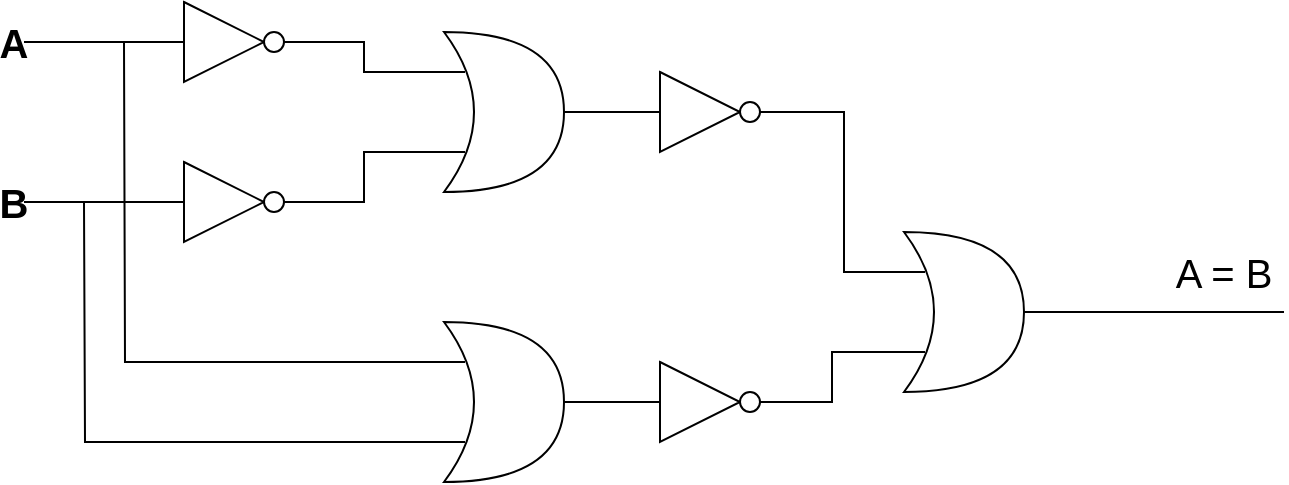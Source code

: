 <mxfile version="20.7.4" type="device" pages="2"><diagram id="UeJQ8WQaOZdeZldJ_43X" name="Page-1"><mxGraphModel dx="660" dy="916" grid="1" gridSize="10" guides="1" tooltips="1" connect="1" arrows="1" fold="1" page="1" pageScale="1" pageWidth="827" pageHeight="1169" math="0" shadow="0"><root><mxCell id="0"/><mxCell id="1" parent="0"/><mxCell id="whjdtGeLdz_zLjk0qqME-23" style="edgeStyle=orthogonalEdgeStyle;rounded=0;orthogonalLoop=1;jettySize=auto;html=1;entryX=0;entryY=0.5;entryDx=0;entryDy=0;endArrow=none;endFill=0;" edge="1" parent="1" source="whjdtGeLdz_zLjk0qqME-2" target="whjdtGeLdz_zLjk0qqME-10"><mxGeometry relative="1" as="geometry"/></mxCell><mxCell id="whjdtGeLdz_zLjk0qqME-2" value="&lt;font style=&quot;font-size: 20px;&quot;&gt;&lt;b&gt;A&lt;/b&gt;&lt;/font&gt;" style="text;html=1;strokeColor=none;fillColor=none;align=center;verticalAlign=middle;whiteSpace=wrap;rounded=0;" vertex="1" parent="1"><mxGeometry x="60" y="575" width="10" height="30" as="geometry"/></mxCell><mxCell id="whjdtGeLdz_zLjk0qqME-28" style="edgeStyle=orthogonalEdgeStyle;rounded=0;orthogonalLoop=1;jettySize=auto;html=1;endArrow=none;endFill=0;" edge="1" parent="1" source="whjdtGeLdz_zLjk0qqME-4" target="whjdtGeLdz_zLjk0qqME-14"><mxGeometry relative="1" as="geometry"/></mxCell><mxCell id="whjdtGeLdz_zLjk0qqME-4" value="&lt;font style=&quot;font-size: 20px;&quot;&gt;&lt;b&gt;B&lt;/b&gt;&lt;/font&gt;" style="text;html=1;strokeColor=none;fillColor=none;align=center;verticalAlign=middle;whiteSpace=wrap;rounded=0;" vertex="1" parent="1"><mxGeometry x="60" y="655" width="10" height="30" as="geometry"/></mxCell><mxCell id="whjdtGeLdz_zLjk0qqME-7" style="edgeStyle=orthogonalEdgeStyle;rounded=0;orthogonalLoop=1;jettySize=auto;html=1;fontSize=20;endArrow=none;endFill=0;" edge="1" parent="1" source="whjdtGeLdz_zLjk0qqME-8"><mxGeometry relative="1" as="geometry"><mxPoint x="700" y="725" as="targetPoint"/><Array as="points"><mxPoint x="680" y="725"/><mxPoint x="680" y="725"/></Array></mxGeometry></mxCell><mxCell id="whjdtGeLdz_zLjk0qqME-8" value="" style="shape=xor;whiteSpace=wrap;html=1;fontSize=20;" vertex="1" parent="1"><mxGeometry x="510" y="685" width="60" height="80" as="geometry"/></mxCell><mxCell id="whjdtGeLdz_zLjk0qqME-10" value="" style="triangle;whiteSpace=wrap;html=1;fontSize=20;" vertex="1" parent="1"><mxGeometry x="150" y="570" width="40" height="40" as="geometry"/></mxCell><mxCell id="whjdtGeLdz_zLjk0qqME-35" style="edgeStyle=orthogonalEdgeStyle;rounded=0;orthogonalLoop=1;jettySize=auto;html=1;entryX=0.175;entryY=0.25;entryDx=0;entryDy=0;entryPerimeter=0;endArrow=none;endFill=0;" edge="1" parent="1" source="whjdtGeLdz_zLjk0qqME-12" target="whjdtGeLdz_zLjk0qqME-33"><mxGeometry relative="1" as="geometry"/></mxCell><mxCell id="whjdtGeLdz_zLjk0qqME-12" value="" style="ellipse;whiteSpace=wrap;html=1;aspect=fixed;fontSize=20;" vertex="1" parent="1"><mxGeometry x="190" y="585" width="10" height="10" as="geometry"/></mxCell><mxCell id="whjdtGeLdz_zLjk0qqME-14" value="" style="triangle;whiteSpace=wrap;html=1;fontSize=20;" vertex="1" parent="1"><mxGeometry x="150" y="650" width="40" height="40" as="geometry"/></mxCell><mxCell id="whjdtGeLdz_zLjk0qqME-36" style="edgeStyle=orthogonalEdgeStyle;rounded=0;orthogonalLoop=1;jettySize=auto;html=1;entryX=0.175;entryY=0.75;entryDx=0;entryDy=0;entryPerimeter=0;endArrow=none;endFill=0;" edge="1" parent="1" source="whjdtGeLdz_zLjk0qqME-16" target="whjdtGeLdz_zLjk0qqME-33"><mxGeometry relative="1" as="geometry"/></mxCell><mxCell id="whjdtGeLdz_zLjk0qqME-16" value="" style="ellipse;whiteSpace=wrap;html=1;aspect=fixed;fontSize=20;" vertex="1" parent="1"><mxGeometry x="190" y="665" width="10" height="10" as="geometry"/></mxCell><mxCell id="whjdtGeLdz_zLjk0qqME-19" value="A = B" style="text;html=1;strokeColor=none;fillColor=none;align=center;verticalAlign=middle;whiteSpace=wrap;rounded=0;fontSize=20;" vertex="1" parent="1"><mxGeometry x="640" y="690" width="60" height="30" as="geometry"/></mxCell><mxCell id="whjdtGeLdz_zLjk0qqME-49" style="edgeStyle=orthogonalEdgeStyle;rounded=0;orthogonalLoop=1;jettySize=auto;html=1;endArrow=none;endFill=0;" edge="1" parent="1" source="whjdtGeLdz_zLjk0qqME-33" target="whjdtGeLdz_zLjk0qqME-45"><mxGeometry relative="1" as="geometry"/></mxCell><mxCell id="whjdtGeLdz_zLjk0qqME-33" value="" style="shape=xor;whiteSpace=wrap;html=1;" vertex="1" parent="1"><mxGeometry x="280" y="585" width="60" height="80" as="geometry"/></mxCell><mxCell id="whjdtGeLdz_zLjk0qqME-42" style="edgeStyle=orthogonalEdgeStyle;rounded=0;orthogonalLoop=1;jettySize=auto;html=1;endArrow=none;endFill=0;exitX=0.175;exitY=0.25;exitDx=0;exitDy=0;exitPerimeter=0;" edge="1" parent="1" source="whjdtGeLdz_zLjk0qqME-34"><mxGeometry relative="1" as="geometry"><mxPoint x="120" y="590" as="targetPoint"/></mxGeometry></mxCell><mxCell id="whjdtGeLdz_zLjk0qqME-43" style="edgeStyle=orthogonalEdgeStyle;rounded=0;orthogonalLoop=1;jettySize=auto;html=1;endArrow=none;endFill=0;exitX=0.175;exitY=0.75;exitDx=0;exitDy=0;exitPerimeter=0;" edge="1" parent="1" source="whjdtGeLdz_zLjk0qqME-34"><mxGeometry relative="1" as="geometry"><mxPoint x="100" y="670" as="targetPoint"/></mxGeometry></mxCell><mxCell id="whjdtGeLdz_zLjk0qqME-50" style="edgeStyle=orthogonalEdgeStyle;rounded=0;orthogonalLoop=1;jettySize=auto;html=1;endArrow=none;endFill=0;" edge="1" parent="1" source="whjdtGeLdz_zLjk0qqME-34" target="whjdtGeLdz_zLjk0qqME-47"><mxGeometry relative="1" as="geometry"/></mxCell><mxCell id="whjdtGeLdz_zLjk0qqME-34" value="" style="shape=xor;whiteSpace=wrap;html=1;" vertex="1" parent="1"><mxGeometry x="280" y="730" width="60" height="80" as="geometry"/></mxCell><mxCell id="whjdtGeLdz_zLjk0qqME-45" value="" style="triangle;whiteSpace=wrap;html=1;fontSize=20;" vertex="1" parent="1"><mxGeometry x="388" y="605" width="40" height="40" as="geometry"/></mxCell><mxCell id="whjdtGeLdz_zLjk0qqME-52" style="edgeStyle=orthogonalEdgeStyle;rounded=0;orthogonalLoop=1;jettySize=auto;html=1;entryX=0.175;entryY=0.25;entryDx=0;entryDy=0;entryPerimeter=0;endArrow=none;endFill=0;" edge="1" parent="1" source="whjdtGeLdz_zLjk0qqME-46" target="whjdtGeLdz_zLjk0qqME-8"><mxGeometry relative="1" as="geometry"><Array as="points"><mxPoint x="480" y="625"/><mxPoint x="480" y="705"/></Array></mxGeometry></mxCell><mxCell id="whjdtGeLdz_zLjk0qqME-46" value="" style="ellipse;whiteSpace=wrap;html=1;aspect=fixed;fontSize=20;" vertex="1" parent="1"><mxGeometry x="428" y="620" width="10" height="10" as="geometry"/></mxCell><mxCell id="whjdtGeLdz_zLjk0qqME-47" value="" style="triangle;whiteSpace=wrap;html=1;fontSize=20;" vertex="1" parent="1"><mxGeometry x="388" y="750" width="40" height="40" as="geometry"/></mxCell><mxCell id="whjdtGeLdz_zLjk0qqME-51" style="edgeStyle=orthogonalEdgeStyle;rounded=0;orthogonalLoop=1;jettySize=auto;html=1;entryX=0.175;entryY=0.75;entryDx=0;entryDy=0;entryPerimeter=0;endArrow=none;endFill=0;" edge="1" parent="1" source="whjdtGeLdz_zLjk0qqME-48" target="whjdtGeLdz_zLjk0qqME-8"><mxGeometry relative="1" as="geometry"/></mxCell><mxCell id="whjdtGeLdz_zLjk0qqME-48" value="" style="ellipse;whiteSpace=wrap;html=1;aspect=fixed;fontSize=20;" vertex="1" parent="1"><mxGeometry x="428" y="765" width="10" height="10" as="geometry"/></mxCell></root></mxGraphModel></diagram><diagram id="5YNwd-guTiLWbP7X_dr4" name="with_notation"><mxGraphModel dx="689" dy="956" grid="1" gridSize="10" guides="1" tooltips="1" connect="1" arrows="1" fold="1" page="1" pageScale="1" pageWidth="827" pageHeight="1169" math="0" shadow="0"><root><mxCell id="0"/><mxCell id="1" parent="0"/><mxCell id="qHzzDRaIed9aGJH5Bp5t-1" style="edgeStyle=orthogonalEdgeStyle;rounded=0;orthogonalLoop=1;jettySize=auto;html=1;entryX=0;entryY=0.5;entryDx=0;entryDy=0;endArrow=none;endFill=0;" edge="1" parent="1" source="qHzzDRaIed9aGJH5Bp5t-2" target="qHzzDRaIed9aGJH5Bp5t-7"><mxGeometry relative="1" as="geometry"/></mxCell><mxCell id="qHzzDRaIed9aGJH5Bp5t-2" value="&lt;font style=&quot;font-size: 20px;&quot;&gt;&lt;b&gt;A&lt;/b&gt;&lt;/font&gt;" style="text;html=1;strokeColor=none;fillColor=none;align=center;verticalAlign=middle;whiteSpace=wrap;rounded=0;" vertex="1" parent="1"><mxGeometry x="120" y="395" width="10" height="30" as="geometry"/></mxCell><mxCell id="qHzzDRaIed9aGJH5Bp5t-3" style="edgeStyle=orthogonalEdgeStyle;rounded=0;orthogonalLoop=1;jettySize=auto;html=1;endArrow=none;endFill=0;" edge="1" parent="1" source="qHzzDRaIed9aGJH5Bp5t-4" target="qHzzDRaIed9aGJH5Bp5t-10"><mxGeometry relative="1" as="geometry"/></mxCell><mxCell id="qHzzDRaIed9aGJH5Bp5t-4" value="&lt;font style=&quot;font-size: 20px;&quot;&gt;&lt;b&gt;B&lt;/b&gt;&lt;/font&gt;" style="text;html=1;strokeColor=none;fillColor=none;align=center;verticalAlign=middle;whiteSpace=wrap;rounded=0;" vertex="1" parent="1"><mxGeometry x="120" y="475" width="10" height="30" as="geometry"/></mxCell><mxCell id="qHzzDRaIed9aGJH5Bp5t-5" style="edgeStyle=orthogonalEdgeStyle;rounded=0;orthogonalLoop=1;jettySize=auto;html=1;fontSize=20;endArrow=none;endFill=0;" edge="1" parent="1" source="qHzzDRaIed9aGJH5Bp5t-6"><mxGeometry relative="1" as="geometry"><mxPoint x="760" y="545" as="targetPoint"/><Array as="points"><mxPoint x="740" y="545"/><mxPoint x="740" y="545"/></Array></mxGeometry></mxCell><mxCell id="qHzzDRaIed9aGJH5Bp5t-6" value="" style="shape=xor;whiteSpace=wrap;html=1;fontSize=20;" vertex="1" parent="1"><mxGeometry x="570" y="505" width="60" height="80" as="geometry"/></mxCell><mxCell id="qHzzDRaIed9aGJH5Bp5t-7" value="" style="triangle;whiteSpace=wrap;html=1;fontSize=20;" vertex="1" parent="1"><mxGeometry x="210" y="390" width="40" height="40" as="geometry"/></mxCell><mxCell id="qHzzDRaIed9aGJH5Bp5t-8" style="edgeStyle=orthogonalEdgeStyle;rounded=0;orthogonalLoop=1;jettySize=auto;html=1;entryX=0.175;entryY=0.25;entryDx=0;entryDy=0;entryPerimeter=0;endArrow=none;endFill=0;" edge="1" parent="1" source="qHzzDRaIed9aGJH5Bp5t-9" target="qHzzDRaIed9aGJH5Bp5t-15"><mxGeometry relative="1" as="geometry"/></mxCell><mxCell id="qHzzDRaIed9aGJH5Bp5t-9" value="" style="ellipse;whiteSpace=wrap;html=1;aspect=fixed;fontSize=20;" vertex="1" parent="1"><mxGeometry x="250" y="405" width="10" height="10" as="geometry"/></mxCell><mxCell id="qHzzDRaIed9aGJH5Bp5t-10" value="" style="triangle;whiteSpace=wrap;html=1;fontSize=20;" vertex="1" parent="1"><mxGeometry x="210" y="470" width="40" height="40" as="geometry"/></mxCell><mxCell id="qHzzDRaIed9aGJH5Bp5t-11" style="edgeStyle=orthogonalEdgeStyle;rounded=0;orthogonalLoop=1;jettySize=auto;html=1;entryX=0.175;entryY=0.75;entryDx=0;entryDy=0;entryPerimeter=0;endArrow=none;endFill=0;" edge="1" parent="1" source="qHzzDRaIed9aGJH5Bp5t-12" target="qHzzDRaIed9aGJH5Bp5t-15"><mxGeometry relative="1" as="geometry"/></mxCell><mxCell id="qHzzDRaIed9aGJH5Bp5t-12" value="" style="ellipse;whiteSpace=wrap;html=1;aspect=fixed;fontSize=20;" vertex="1" parent="1"><mxGeometry x="250" y="485" width="10" height="10" as="geometry"/></mxCell><mxCell id="qHzzDRaIed9aGJH5Bp5t-13" value="A = B" style="text;html=1;strokeColor=none;fillColor=none;align=center;verticalAlign=middle;whiteSpace=wrap;rounded=0;fontSize=20;" vertex="1" parent="1"><mxGeometry x="700" y="510" width="60" height="30" as="geometry"/></mxCell><mxCell id="qHzzDRaIed9aGJH5Bp5t-14" style="edgeStyle=orthogonalEdgeStyle;rounded=0;orthogonalLoop=1;jettySize=auto;html=1;endArrow=none;endFill=0;" edge="1" parent="1" source="qHzzDRaIed9aGJH5Bp5t-15" target="qHzzDRaIed9aGJH5Bp5t-20"><mxGeometry relative="1" as="geometry"/></mxCell><mxCell id="qHzzDRaIed9aGJH5Bp5t-15" value="" style="shape=xor;whiteSpace=wrap;html=1;" vertex="1" parent="1"><mxGeometry x="340" y="405" width="60" height="80" as="geometry"/></mxCell><mxCell id="qHzzDRaIed9aGJH5Bp5t-16" style="edgeStyle=orthogonalEdgeStyle;rounded=0;orthogonalLoop=1;jettySize=auto;html=1;endArrow=none;endFill=0;exitX=0.175;exitY=0.25;exitDx=0;exitDy=0;exitPerimeter=0;" edge="1" parent="1" source="qHzzDRaIed9aGJH5Bp5t-19"><mxGeometry relative="1" as="geometry"><mxPoint x="180" y="410" as="targetPoint"/></mxGeometry></mxCell><mxCell id="qHzzDRaIed9aGJH5Bp5t-17" style="edgeStyle=orthogonalEdgeStyle;rounded=0;orthogonalLoop=1;jettySize=auto;html=1;endArrow=none;endFill=0;exitX=0.175;exitY=0.75;exitDx=0;exitDy=0;exitPerimeter=0;" edge="1" parent="1" source="qHzzDRaIed9aGJH5Bp5t-19"><mxGeometry relative="1" as="geometry"><mxPoint x="160" y="490" as="targetPoint"/></mxGeometry></mxCell><mxCell id="qHzzDRaIed9aGJH5Bp5t-18" style="edgeStyle=orthogonalEdgeStyle;rounded=0;orthogonalLoop=1;jettySize=auto;html=1;endArrow=none;endFill=0;" edge="1" parent="1" source="qHzzDRaIed9aGJH5Bp5t-19" target="qHzzDRaIed9aGJH5Bp5t-23"><mxGeometry relative="1" as="geometry"/></mxCell><mxCell id="qHzzDRaIed9aGJH5Bp5t-19" value="" style="shape=xor;whiteSpace=wrap;html=1;" vertex="1" parent="1"><mxGeometry x="340" y="550" width="60" height="80" as="geometry"/></mxCell><mxCell id="qHzzDRaIed9aGJH5Bp5t-20" value="" style="triangle;whiteSpace=wrap;html=1;fontSize=20;" vertex="1" parent="1"><mxGeometry x="448" y="425" width="40" height="40" as="geometry"/></mxCell><mxCell id="qHzzDRaIed9aGJH5Bp5t-21" style="edgeStyle=orthogonalEdgeStyle;rounded=0;orthogonalLoop=1;jettySize=auto;html=1;entryX=0.175;entryY=0.25;entryDx=0;entryDy=0;entryPerimeter=0;endArrow=none;endFill=0;" edge="1" parent="1" source="qHzzDRaIed9aGJH5Bp5t-22" target="qHzzDRaIed9aGJH5Bp5t-6"><mxGeometry relative="1" as="geometry"><Array as="points"><mxPoint x="540" y="445"/><mxPoint x="540" y="525"/></Array></mxGeometry></mxCell><mxCell id="qHzzDRaIed9aGJH5Bp5t-22" value="" style="ellipse;whiteSpace=wrap;html=1;aspect=fixed;fontSize=20;" vertex="1" parent="1"><mxGeometry x="488" y="440" width="10" height="10" as="geometry"/></mxCell><mxCell id="qHzzDRaIed9aGJH5Bp5t-23" value="" style="triangle;whiteSpace=wrap;html=1;fontSize=20;" vertex="1" parent="1"><mxGeometry x="448" y="570" width="40" height="40" as="geometry"/></mxCell><mxCell id="qHzzDRaIed9aGJH5Bp5t-24" style="edgeStyle=orthogonalEdgeStyle;rounded=0;orthogonalLoop=1;jettySize=auto;html=1;entryX=0.175;entryY=0.75;entryDx=0;entryDy=0;entryPerimeter=0;endArrow=none;endFill=0;" edge="1" parent="1" source="qHzzDRaIed9aGJH5Bp5t-25" target="qHzzDRaIed9aGJH5Bp5t-6"><mxGeometry relative="1" as="geometry"/></mxCell><mxCell id="qHzzDRaIed9aGJH5Bp5t-25" value="" style="ellipse;whiteSpace=wrap;html=1;aspect=fixed;fontSize=20;" vertex="1" parent="1"><mxGeometry x="488" y="585" width="10" height="10" as="geometry"/></mxCell><mxCell id="qHzzDRaIed9aGJH5Bp5t-26" value="&lt;font size=&quot;1&quot; style=&quot;&quot;&gt;&lt;b style=&quot;font-size: 22px;&quot;&gt;I1&lt;/b&gt;&lt;/font&gt;" style="text;html=1;strokeColor=none;fillColor=none;align=center;verticalAlign=middle;whiteSpace=wrap;rounded=0;" vertex="1" parent="1"><mxGeometry x="409" y="420" width="10" height="30" as="geometry"/></mxCell><mxCell id="qHzzDRaIed9aGJH5Bp5t-27" value="&lt;font size=&quot;1&quot; style=&quot;&quot;&gt;&lt;b style=&quot;font-size: 22px;&quot;&gt;I2&lt;/b&gt;&lt;/font&gt;" style="text;html=1;strokeColor=none;fillColor=none;align=center;verticalAlign=middle;whiteSpace=wrap;rounded=0;" vertex="1" parent="1"><mxGeometry x="510" y="420" width="10" height="30" as="geometry"/></mxCell><mxCell id="qHzzDRaIed9aGJH5Bp5t-28" value="&lt;font size=&quot;1&quot; style=&quot;&quot;&gt;&lt;b style=&quot;font-size: 22px;&quot;&gt;I3&lt;/b&gt;&lt;/font&gt;" style="text;html=1;strokeColor=none;fillColor=none;align=center;verticalAlign=middle;whiteSpace=wrap;rounded=0;" vertex="1" parent="1"><mxGeometry x="409" y="565" width="10" height="30" as="geometry"/></mxCell><mxCell id="qHzzDRaIed9aGJH5Bp5t-29" value="&lt;font size=&quot;1&quot; style=&quot;&quot;&gt;&lt;b style=&quot;font-size: 22px;&quot;&gt;I4&lt;/b&gt;&lt;/font&gt;" style="text;html=1;strokeColor=none;fillColor=none;align=center;verticalAlign=middle;whiteSpace=wrap;rounded=0;" vertex="1" parent="1"><mxGeometry x="510" y="565" width="10" height="30" as="geometry"/></mxCell><mxCell id="qHzzDRaIed9aGJH5Bp5t-32" value="&lt;font size=&quot;1&quot; style=&quot;&quot;&gt;&lt;b style=&quot;font-size: 22px;&quot;&gt;I5&lt;/b&gt;&lt;/font&gt;" style="text;html=1;strokeColor=none;fillColor=none;align=center;verticalAlign=middle;whiteSpace=wrap;rounded=0;" vertex="1" parent="1"><mxGeometry x="640" y="520" width="10" height="30" as="geometry"/></mxCell></root></mxGraphModel></diagram></mxfile>